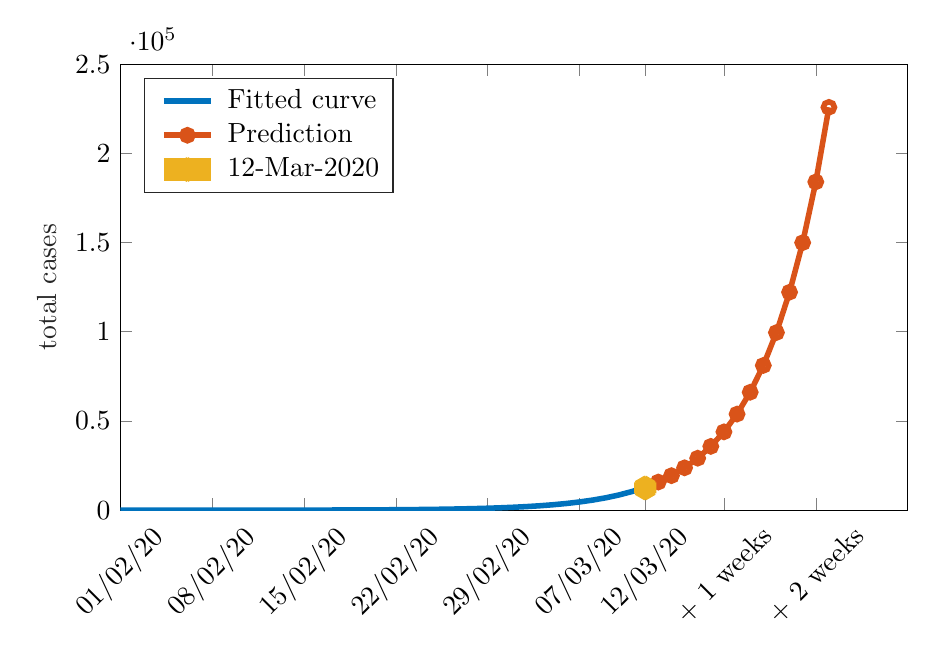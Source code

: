 % This file was created by matlab2tikz.
%
\definecolor{mycolor1}{rgb}{0.0,0.447,0.741}%
\definecolor{mycolor2}{rgb}{0.85,0.325,0.098}%
\definecolor{mycolor3}{rgb}{0.929,0.694,0.125}%
%
\begin{tikzpicture}

\begin{axis}[%
width=10cm,
height=5.665cm,
at={(0cm,0cm)},
scale only axis,
xmin=0,
xmax=60,
xtick={0,7,14,21,28,35,40,46,53},
xticklabels={{01/02/20},{08/02/20},{15/02/20},{22/02/20},{29/02/20},{07/03/20},{12/03/20},{+ 1 weeks},{+ 2 weeks}},
xticklabel style={rotate=45},
ymin=0,
ymax=250000,
ylabel style={font=\color{white!15!black}},
ylabel={total cases},
axis background/.style={fill=white},
legend style={at={(0.03,0.97)}, anchor=north west, legend cell align=left, align=left, draw=white!15!black}
]
\addplot [color=mycolor1, line width=2.0pt]
  table[row sep=crcr]{%
0	3.568\\
1	4.378\\
2	5.373\\
3	6.593\\
4	8.091\\
5	9.93\\
6	12.186\\
7	14.954\\
8	18.352\\
9	22.521\\
10	27.638\\
11	33.917\\
12	41.623\\
13	51.08\\
14	62.685\\
15	76.927\\
16	94.405\\
17	115.853\\
18	142.175\\
19	174.476\\
20	214.117\\
21	262.763\\
22	322.462\\
23	395.725\\
24	485.632\\
25	595.966\\
26	731.367\\
27	897.531\\
28	1101.448\\
29	1351.693\\
30	1658.793\\
31	2035.665\\
32	2498.161\\
33	3065.735\\
34	3762.26\\
35	4617.033\\
36	5666.008\\
37	6953.306\\
38	8533.074\\
39	10471.76\\
40	12850.91\\
};
\addlegendentry{Fitted curve}

\addplot [color=mycolor2, line width=2.0pt, mark=o, mark options={solid, mycolor2}]
  table[row sep=crcr]{%
40	12851\\
41	15771\\
42	19354\\
43	23751\\
44	29147\\
45	35769\\
46	43895\\
47	53868\\
48	66107\\
49	81126\\
50	99558\\
51	122177\\
52	149935\\
53	184000\\
54	225804\\
};
\addlegendentry{Prediction}

\addplot [color=mycolor3, line width=8.0pt, draw=none, mark=asterisk, mark options={solid, mycolor3}]
  table[row sep=crcr]{%
40	12460\\
};
\addlegendentry{12-Mar-2020}

\end{axis}
\end{tikzpicture}%